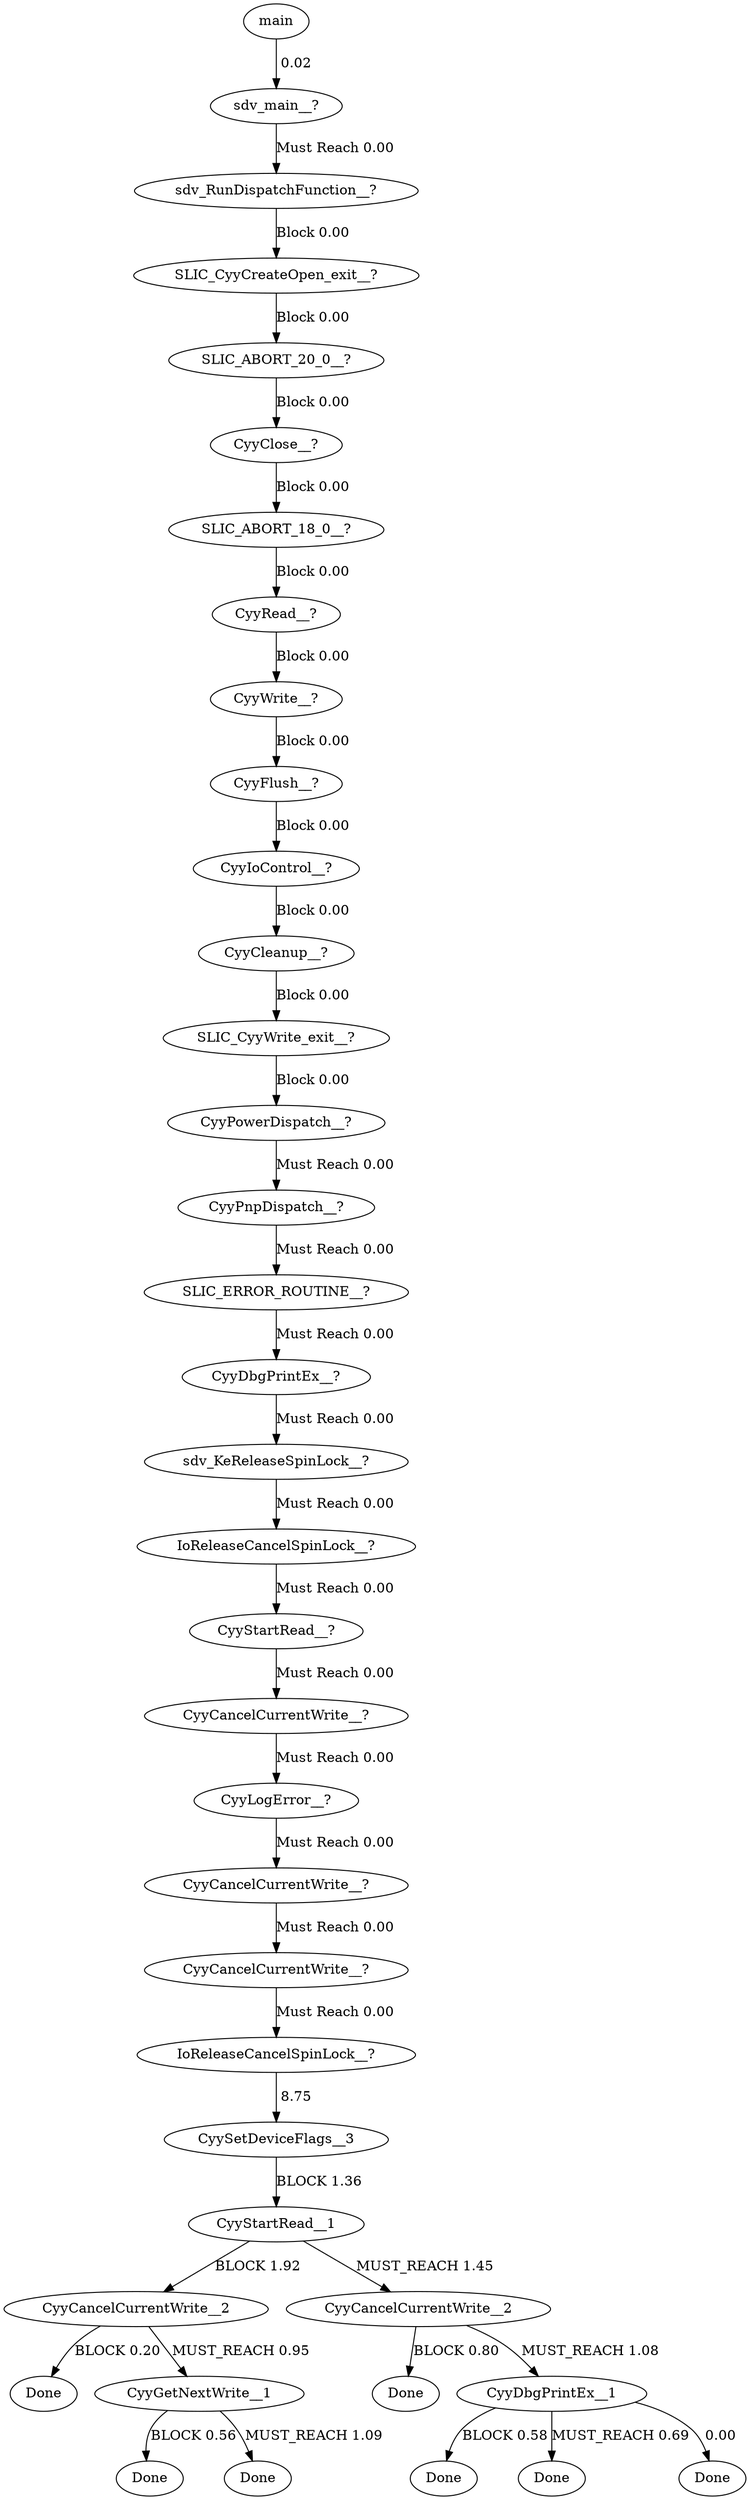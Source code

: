 digraph TG {
0 [label="main"]
1 [label="sdv_main__?"]
2 [label="sdv_RunDispatchFunction__?"]
3 [label="SLIC_CyyCreateOpen_exit__?"]
4 [label="SLIC_ABORT_20_0__?"]
5 [label="CyyClose__?"]
6 [label="SLIC_ABORT_18_0__?"]
7 [label="CyyRead__?"]
8 [label="CyyWrite__?"]
9 [label="CyyFlush__?"]
10 [label="CyyIoControl__?"]
11 [label="CyyCleanup__?"]
12 [label="SLIC_CyyWrite_exit__?"]
13 [label="CyyPowerDispatch__?"]
14 [label="CyyPnpDispatch__?"]
15 [label="SLIC_ERROR_ROUTINE__?"]
16 [label="CyyDbgPrintEx__?"]
17 [label="sdv_KeReleaseSpinLock__?"]
18 [label="IoReleaseCancelSpinLock__?"]
19 [label="CyyStartRead__?"]
20 [label="CyyCancelCurrentWrite__?"]
21 [label="CyyLogError__?"]
22 [label="CyyCancelCurrentWrite__?"]
23 [label="CyyCancelCurrentWrite__?"]
24 [label="IoReleaseCancelSpinLock__?"]
25 [label="CyySetDeviceFlags__3"]
26 [label="CyyStartRead__1"]
27 [label="CyyCancelCurrentWrite__2"]
28 [label="Done"]
29 [label="CyyGetNextWrite__1"]
30 [label="Done"]
31 [label="Done"]
32 [label="CyyCancelCurrentWrite__2"]
33 [label="Done"]
34 [label="CyyDbgPrintEx__1"]
35 [label="Done"]
36 [label="Done"]
37 [label="Done"]
0 -> 1 [label=" 0.02"]
1 -> 2 [label="Must Reach 0.00"]
2 -> 3 [label="Block 0.00"]
3 -> 4 [label="Block 0.00"]
4 -> 5 [label="Block 0.00"]
5 -> 6 [label="Block 0.00"]
6 -> 7 [label="Block 0.00"]
7 -> 8 [label="Block 0.00"]
8 -> 9 [label="Block 0.00"]
9 -> 10 [label="Block 0.00"]
10 -> 11 [label="Block 0.00"]
11 -> 12 [label="Block 0.00"]
12 -> 13 [label="Block 0.00"]
13 -> 14 [label="Must Reach 0.00"]
14 -> 15 [label="Must Reach 0.00"]
15 -> 16 [label="Must Reach 0.00"]
16 -> 17 [label="Must Reach 0.00"]
17 -> 18 [label="Must Reach 0.00"]
18 -> 19 [label="Must Reach 0.00"]
19 -> 20 [label="Must Reach 0.00"]
20 -> 21 [label="Must Reach 0.00"]
21 -> 22 [label="Must Reach 0.00"]
22 -> 23 [label="Must Reach 0.00"]
23 -> 24 [label="Must Reach 0.00"]
24 -> 25 [label=" 8.75"]
25 -> 26 [label="BLOCK 1.36"]
26 -> 27 [label="BLOCK 1.92"]
26 -> 32 [label="MUST_REACH 1.45"]
27 -> 28 [label="BLOCK 0.20"]
27 -> 29 [label="MUST_REACH 0.95"]
29 -> 30 [label="BLOCK 0.56"]
29 -> 31 [label="MUST_REACH 1.09"]
32 -> 33 [label="BLOCK 0.80"]
32 -> 34 [label="MUST_REACH 1.08"]
34 -> 35 [label="BLOCK 0.58"]
34 -> 36 [label="MUST_REACH 0.69"]
34 -> 37 [label=" 0.00"]
}
